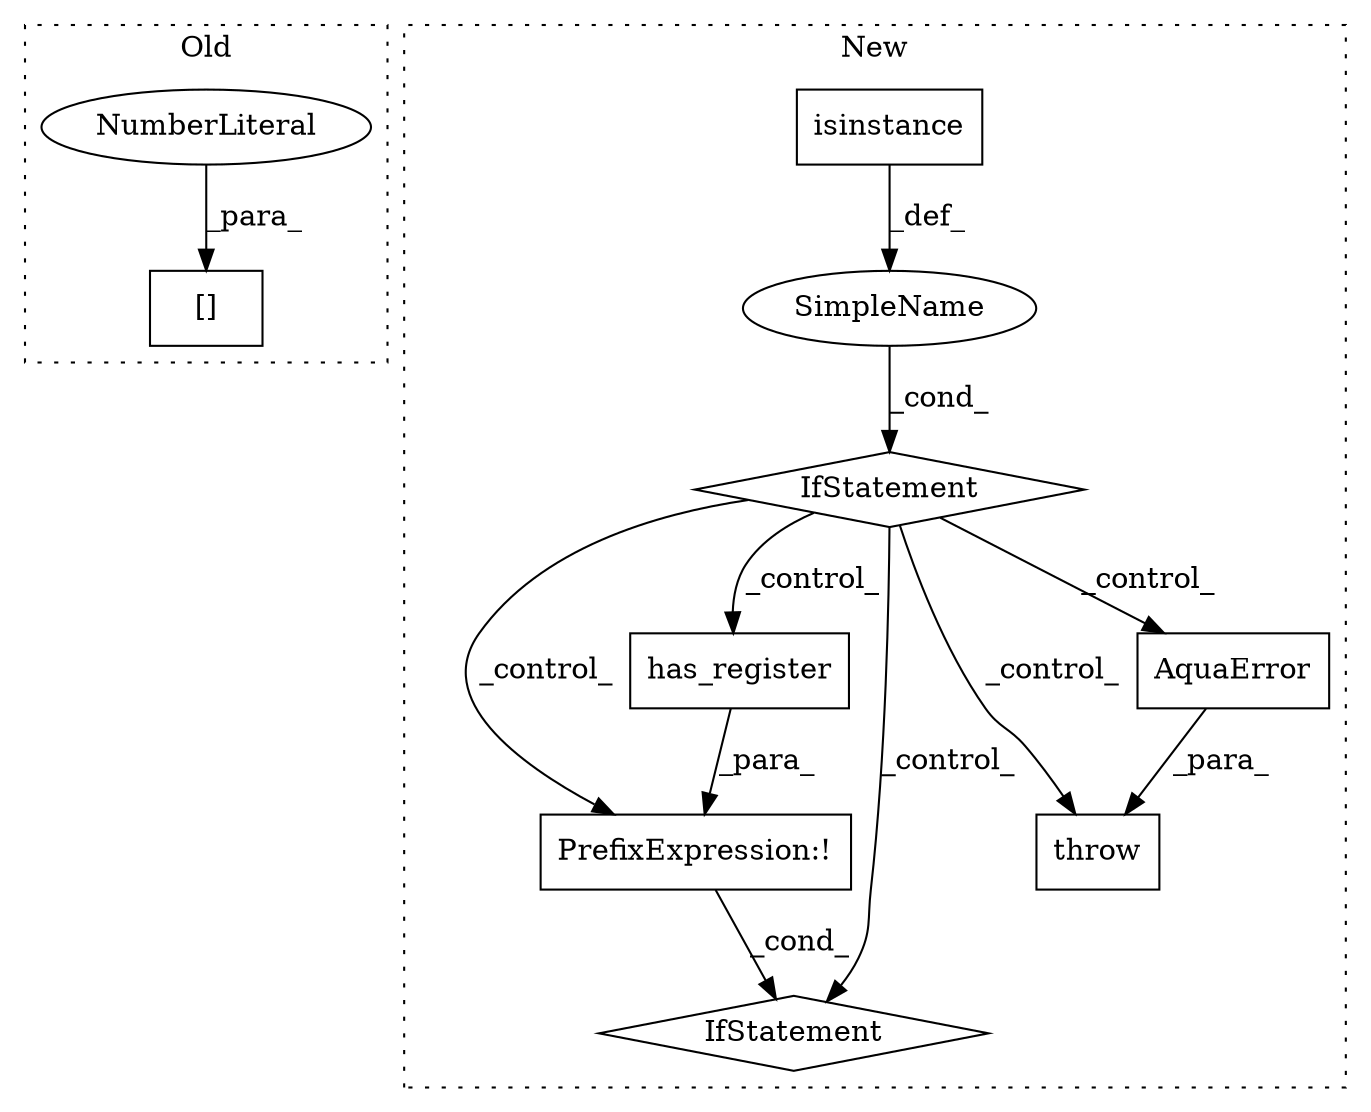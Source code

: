 digraph G {
subgraph cluster0 {
1 [label="[]" a="2" s="3657,3660" l="2,1" shape="box"];
8 [label="NumberLiteral" a="34" s="3659" l="1" shape="ellipse"];
label = "Old";
style="dotted";
}
subgraph cluster1 {
2 [label="has_register" a="32" s="4281,4300" l="13,1" shape="box"];
3 [label="isinstance" a="32" s="3773,3795" l="11,1" shape="box"];
4 [label="AquaError" a="32" s="3963,4032" l="10,1" shape="box"];
5 [label="IfStatement" a="25" s="4268,4301" l="4,2" shape="diamond"];
6 [label="PrefixExpression:!" a="38" s="4272" l="1" shape="box"];
7 [label="IfStatement" a="25" s="3769,3796" l="4,2" shape="diamond"];
9 [label="SimpleName" a="42" s="" l="" shape="ellipse"];
10 [label="throw" a="53" s="3957" l="6" shape="box"];
label = "New";
style="dotted";
}
2 -> 6 [label="_para_"];
3 -> 9 [label="_def_"];
4 -> 10 [label="_para_"];
6 -> 5 [label="_cond_"];
7 -> 4 [label="_control_"];
7 -> 2 [label="_control_"];
7 -> 10 [label="_control_"];
7 -> 5 [label="_control_"];
7 -> 6 [label="_control_"];
8 -> 1 [label="_para_"];
9 -> 7 [label="_cond_"];
}